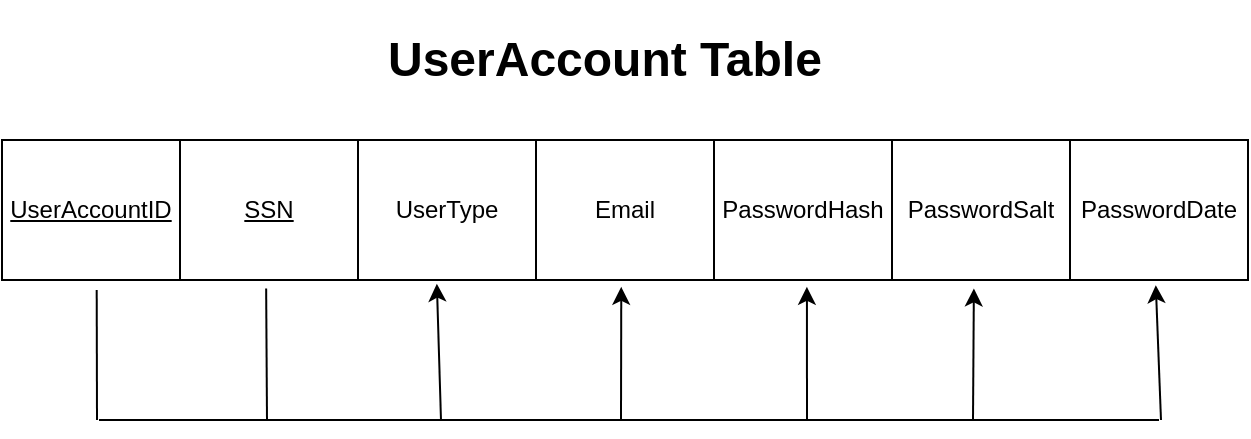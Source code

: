 <mxfile version="22.0.3" type="device">
  <diagram id="R2lEEEUBdFMjLlhIrx00" name="Page-1">
    <mxGraphModel dx="973" dy="-234" grid="1" gridSize="10" guides="1" tooltips="1" connect="1" arrows="1" fold="1" page="1" pageScale="1" pageWidth="850" pageHeight="1100" math="0" shadow="0" extFonts="Permanent Marker^https://fonts.googleapis.com/css?family=Permanent+Marker">
      <root>
        <mxCell id="0" />
        <mxCell id="1" parent="0" />
        <mxCell id="C1jLJrb4n3oBirYwQFJx-1" value="" style="shape=table;startSize=0;container=1;collapsible=0;childLayout=tableLayout;" parent="1" vertex="1">
          <mxGeometry x="964" y="1220" width="623" height="70" as="geometry" />
        </mxCell>
        <mxCell id="C1jLJrb4n3oBirYwQFJx-2" value="" style="shape=tableRow;horizontal=0;startSize=0;swimlaneHead=0;swimlaneBody=0;strokeColor=inherit;top=0;left=0;bottom=0;right=0;collapsible=0;dropTarget=0;fillColor=none;points=[[0,0.5],[1,0.5]];portConstraint=eastwest;" parent="C1jLJrb4n3oBirYwQFJx-1" vertex="1">
          <mxGeometry width="623" height="70" as="geometry" />
        </mxCell>
        <mxCell id="C1jLJrb4n3oBirYwQFJx-3" value="&lt;u&gt;UserAccountID&lt;/u&gt;" style="shape=partialRectangle;html=1;whiteSpace=wrap;connectable=0;strokeColor=inherit;overflow=hidden;fillColor=none;top=0;left=0;bottom=0;right=0;pointerEvents=1;" parent="C1jLJrb4n3oBirYwQFJx-2" vertex="1">
          <mxGeometry width="89" height="70" as="geometry">
            <mxRectangle width="89" height="70" as="alternateBounds" />
          </mxGeometry>
        </mxCell>
        <mxCell id="C1jLJrb4n3oBirYwQFJx-5" value="&lt;u&gt;SSN&lt;/u&gt;" style="shape=partialRectangle;html=1;whiteSpace=wrap;connectable=0;strokeColor=inherit;overflow=hidden;fillColor=none;top=0;left=0;bottom=0;right=0;pointerEvents=1;" parent="C1jLJrb4n3oBirYwQFJx-2" vertex="1">
          <mxGeometry x="89" width="89" height="70" as="geometry">
            <mxRectangle width="89" height="70" as="alternateBounds" />
          </mxGeometry>
        </mxCell>
        <mxCell id="MJ64a9vV4Tg3DzLZXeR8-1" value="UserType" style="shape=partialRectangle;html=1;whiteSpace=wrap;connectable=0;strokeColor=inherit;overflow=hidden;fillColor=none;top=0;left=0;bottom=0;right=0;pointerEvents=1;" parent="C1jLJrb4n3oBirYwQFJx-2" vertex="1">
          <mxGeometry x="178" width="89" height="70" as="geometry">
            <mxRectangle width="89" height="70" as="alternateBounds" />
          </mxGeometry>
        </mxCell>
        <mxCell id="C1jLJrb4n3oBirYwQFJx-9" value="Email" style="shape=partialRectangle;html=1;whiteSpace=wrap;connectable=0;strokeColor=inherit;overflow=hidden;fillColor=none;top=0;left=0;bottom=0;right=0;pointerEvents=1;" parent="C1jLJrb4n3oBirYwQFJx-2" vertex="1">
          <mxGeometry x="267" width="89" height="70" as="geometry">
            <mxRectangle width="89" height="70" as="alternateBounds" />
          </mxGeometry>
        </mxCell>
        <mxCell id="C1jLJrb4n3oBirYwQFJx-10" value="PasswordHash" style="shape=partialRectangle;html=1;whiteSpace=wrap;connectable=0;strokeColor=inherit;overflow=hidden;fillColor=none;top=0;left=0;bottom=0;right=0;pointerEvents=1;" parent="C1jLJrb4n3oBirYwQFJx-2" vertex="1">
          <mxGeometry x="356" width="89" height="70" as="geometry">
            <mxRectangle width="89" height="70" as="alternateBounds" />
          </mxGeometry>
        </mxCell>
        <mxCell id="C1jLJrb4n3oBirYwQFJx-11" value="PasswordSalt" style="shape=partialRectangle;html=1;whiteSpace=wrap;connectable=0;strokeColor=inherit;overflow=hidden;fillColor=none;top=0;left=0;bottom=0;right=0;pointerEvents=1;" parent="C1jLJrb4n3oBirYwQFJx-2" vertex="1">
          <mxGeometry x="445" width="89" height="70" as="geometry">
            <mxRectangle width="89" height="70" as="alternateBounds" />
          </mxGeometry>
        </mxCell>
        <mxCell id="C1jLJrb4n3oBirYwQFJx-12" value="PasswordDate" style="shape=partialRectangle;html=1;whiteSpace=wrap;connectable=0;strokeColor=inherit;overflow=hidden;fillColor=none;top=0;left=0;bottom=0;right=0;pointerEvents=1;" parent="C1jLJrb4n3oBirYwQFJx-2" vertex="1">
          <mxGeometry x="534" width="89" height="70" as="geometry">
            <mxRectangle width="89" height="70" as="alternateBounds" />
          </mxGeometry>
        </mxCell>
        <mxCell id="gcv4qvrsUKg5lfSOAShm-274" value="&lt;h1 style=&quot;text-align: center;&quot;&gt;&lt;b style=&quot;border-color: var(--border-color);&quot;&gt;&lt;font style=&quot;font-size: 24px;&quot;&gt;UserAccount Table&lt;/font&gt;&lt;/b&gt;&lt;br&gt;&lt;/h1&gt;&lt;div&gt;&lt;b style=&quot;border-color: var(--border-color);&quot;&gt;&lt;font style=&quot;font-size: 24px;&quot;&gt;&lt;br&gt;&lt;/font&gt;&lt;/b&gt;&lt;/div&gt;" style="text;html=1;strokeColor=none;fillColor=none;spacing=5;spacingTop=-20;whiteSpace=wrap;overflow=hidden;rounded=0;" parent="1" vertex="1">
          <mxGeometry x="1152" y="1160" width="237" height="40" as="geometry" />
        </mxCell>
        <mxCell id="Daxnpl4shVevj53N1DNu-25" value="" style="group" vertex="1" connectable="0" parent="1">
          <mxGeometry x="1012.5" y="1280" width="531.15" height="80" as="geometry" />
        </mxCell>
        <mxCell id="C1jLJrb4n3oBirYwQFJx-13" value="" style="endArrow=none;html=1;rounded=0;" parent="Daxnpl4shVevj53N1DNu-25" edge="1">
          <mxGeometry width="50" height="50" relative="1" as="geometry">
            <mxPoint y="80" as="sourcePoint" />
            <mxPoint x="530" y="80" as="targetPoint" />
          </mxGeometry>
        </mxCell>
        <mxCell id="C1jLJrb4n3oBirYwQFJx-15" value="" style="endArrow=none;html=1;rounded=0;entryX=0.076;entryY=1.071;entryDx=0;entryDy=0;entryPerimeter=0;" parent="Daxnpl4shVevj53N1DNu-25" target="C1jLJrb4n3oBirYwQFJx-2" edge="1">
          <mxGeometry width="50" height="50" relative="1" as="geometry">
            <mxPoint x="-1" y="80" as="sourcePoint" />
            <mxPoint y="3.43" as="targetPoint" />
          </mxGeometry>
        </mxCell>
        <mxCell id="C1jLJrb4n3oBirYwQFJx-22" value="" style="endArrow=classic;html=1;rounded=0;entryX=0.926;entryY=1.037;entryDx=0;entryDy=0;entryPerimeter=0;" parent="Daxnpl4shVevj53N1DNu-25" target="C1jLJrb4n3oBirYwQFJx-2" edge="1">
          <mxGeometry width="50" height="50" relative="1" as="geometry">
            <mxPoint x="531" y="80" as="sourcePoint" />
            <mxPoint x="531.15" as="targetPoint" />
          </mxGeometry>
        </mxCell>
        <mxCell id="Daxnpl4shVevj53N1DNu-2" value="" style="endArrow=classic;html=1;rounded=0;entryX=0.78;entryY=1.06;entryDx=0;entryDy=0;entryPerimeter=0;" edge="1" parent="Daxnpl4shVevj53N1DNu-25" target="C1jLJrb4n3oBirYwQFJx-2">
          <mxGeometry width="50" height="50" relative="1" as="geometry">
            <mxPoint x="437" y="80" as="sourcePoint" />
            <mxPoint x="439.836" y="0.21" as="targetPoint" />
          </mxGeometry>
        </mxCell>
        <mxCell id="Daxnpl4shVevj53N1DNu-4" value="" style="endArrow=classic;html=1;rounded=0;entryX=0.349;entryY=1.026;entryDx=0;entryDy=0;entryPerimeter=0;" edge="1" parent="Daxnpl4shVevj53N1DNu-25" target="C1jLJrb4n3oBirYwQFJx-2">
          <mxGeometry width="50" height="50" relative="1" as="geometry">
            <mxPoint x="171" y="80" as="sourcePoint" />
            <mxPoint x="171.151" as="targetPoint" />
          </mxGeometry>
        </mxCell>
        <mxCell id="Daxnpl4shVevj53N1DNu-5" value="" style="endArrow=classic;html=1;rounded=0;entryX=0.497;entryY=1.049;entryDx=0;entryDy=0;entryPerimeter=0;" edge="1" parent="Daxnpl4shVevj53N1DNu-25" target="C1jLJrb4n3oBirYwQFJx-2">
          <mxGeometry width="50" height="50" relative="1" as="geometry">
            <mxPoint x="261" y="80" as="sourcePoint" />
            <mxPoint x="263.651" as="targetPoint" />
          </mxGeometry>
        </mxCell>
        <mxCell id="Daxnpl4shVevj53N1DNu-6" value="" style="endArrow=classic;html=1;rounded=0;entryX=0.646;entryY=1.049;entryDx=0;entryDy=0;entryPerimeter=0;" edge="1" parent="Daxnpl4shVevj53N1DNu-25" target="C1jLJrb4n3oBirYwQFJx-2">
          <mxGeometry width="50" height="50" relative="1" as="geometry">
            <mxPoint x="354" y="80" as="sourcePoint" />
            <mxPoint x="351.151" as="targetPoint" />
          </mxGeometry>
        </mxCell>
        <mxCell id="Daxnpl4shVevj53N1DNu-21" value="" style="endArrow=none;html=1;rounded=0;entryX=0.212;entryY=1.06;entryDx=0;entryDy=0;entryPerimeter=0;" edge="1" parent="Daxnpl4shVevj53N1DNu-25" target="C1jLJrb4n3oBirYwQFJx-2">
          <mxGeometry width="50" height="50" relative="1" as="geometry">
            <mxPoint x="84" y="80" as="sourcePoint" />
            <mxPoint x="81.15" y="3.43" as="targetPoint" />
          </mxGeometry>
        </mxCell>
      </root>
    </mxGraphModel>
  </diagram>
</mxfile>
